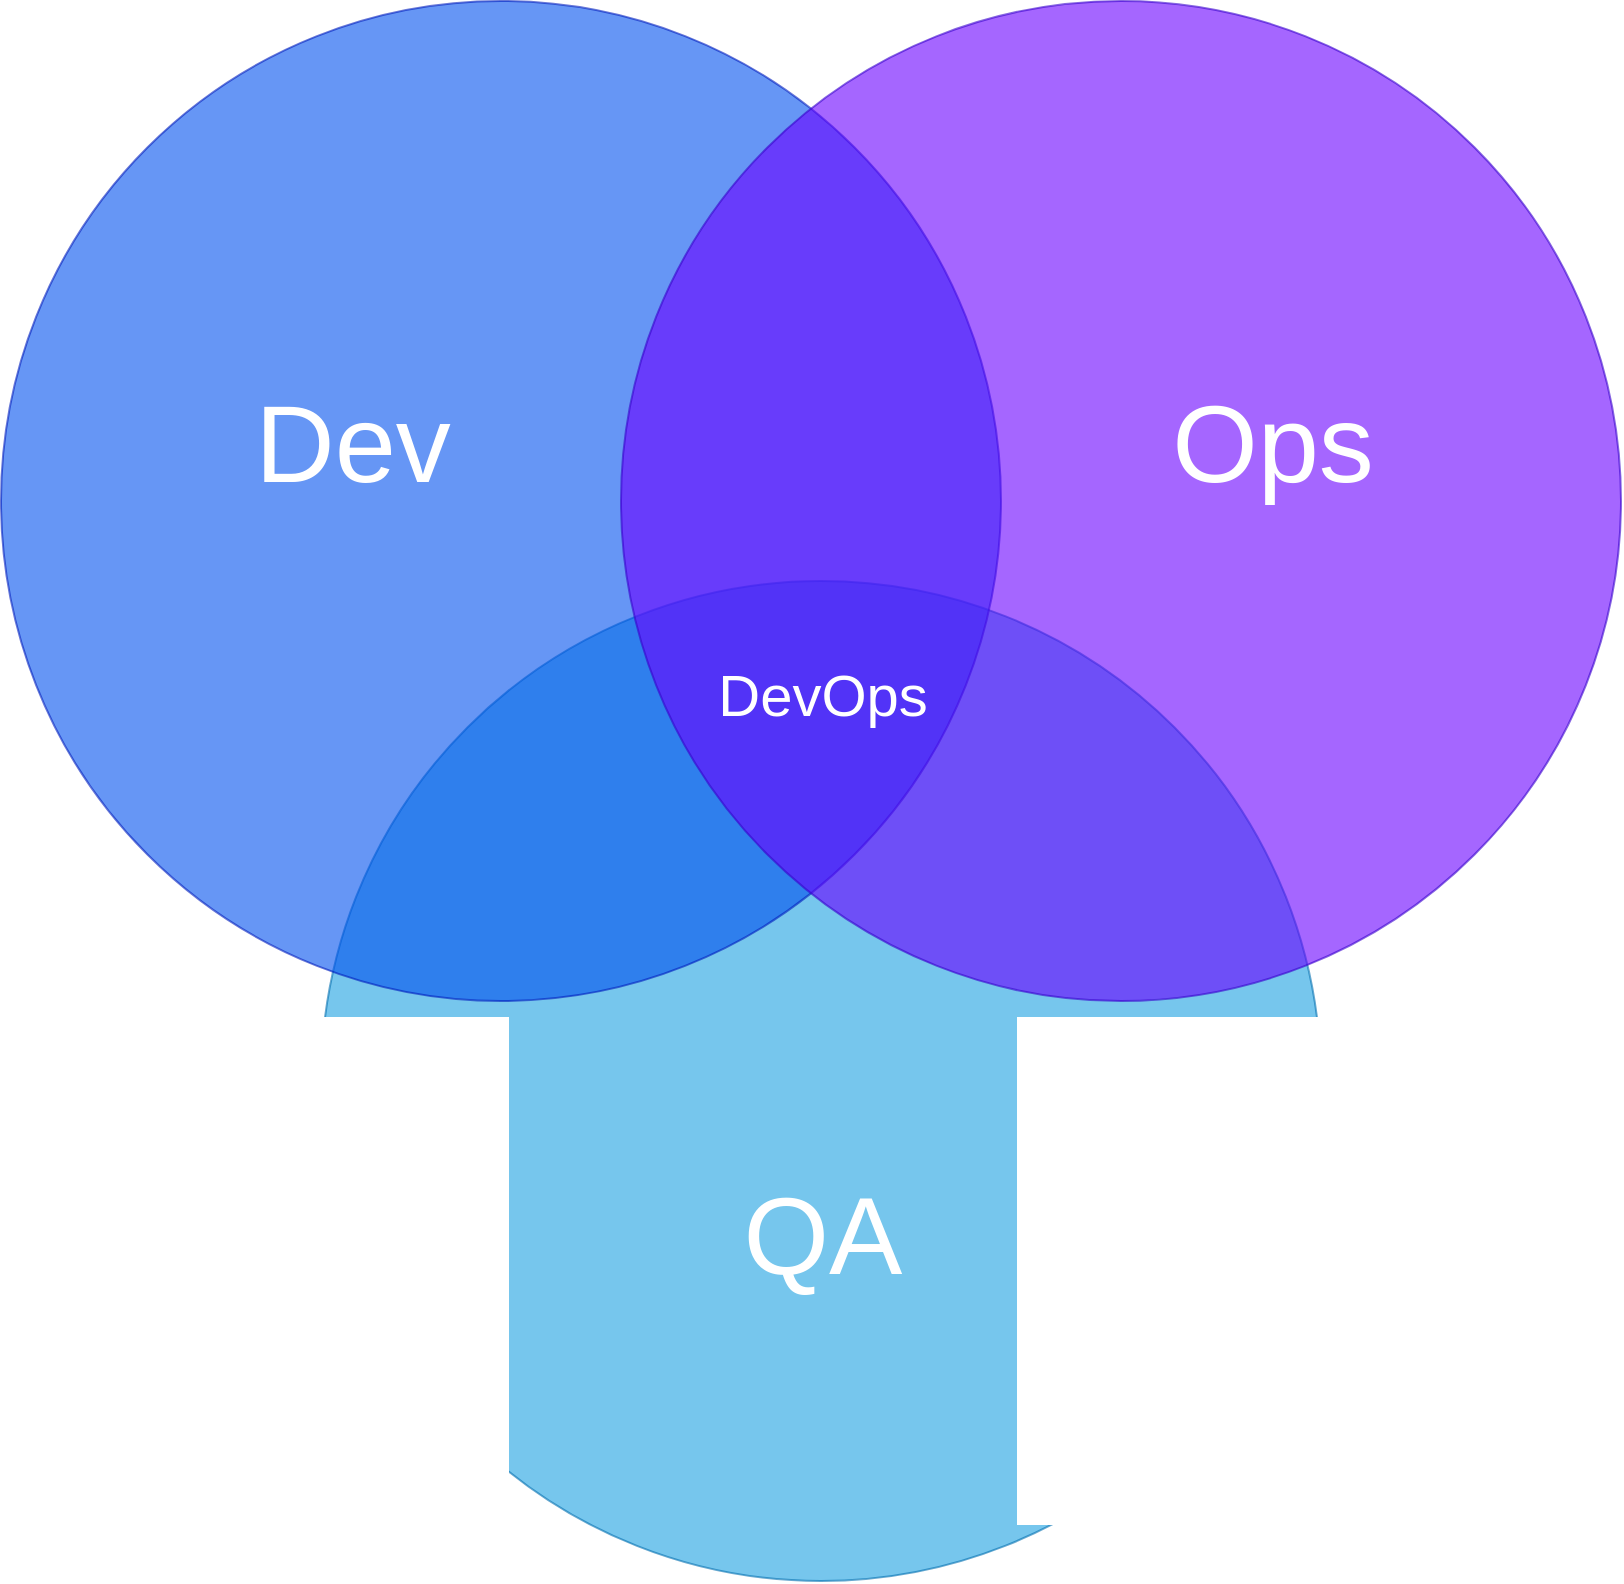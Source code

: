 <mxfile version="13.1.14" type="device"><diagram id="3228e29e-7158-1315-38df-8450db1d8a1d" name="Page-1"><mxGraphModel dx="1422" dy="740" grid="1" gridSize="10" guides="1" tooltips="1" connect="1" arrows="1" fold="1" page="1" pageScale="1" pageWidth="1169" pageHeight="827" background="#ffffff" math="0" shadow="0"><root><mxCell id="0"/><mxCell id="1" parent="0"/><mxCell id="21531" value="" style="ellipse;fillColor=#1ba1e2;strokeColor=#006EAF;html=1;fontColor=#ffffff;opacity=60;aspect=fixed;" parent="1" vertex="1"><mxGeometry x="339.5" y="308.5" width="500" height="500" as="geometry"/></mxCell><mxCell id="21532" value="" style="ellipse;fillColor=#0050ef;opacity=60;strokeColor=#001DBC;html=1;fontColor=#ffffff;" parent="1" vertex="1"><mxGeometry x="179.5" y="18.5" width="500" height="500" as="geometry"/></mxCell><mxCell id="21533" value="" style="ellipse;fillColor=#6a00ff;opacity=60;strokeColor=#3700CC;html=1;fontColor=#ffffff;" parent="1" vertex="1"><mxGeometry x="489.5" y="18.5" width="500" height="500" as="geometry"/></mxCell><mxCell id="21534" value="Dev" style="text;fontSize=55;align=center;verticalAlign=middle;html=1;fontColor=#FFFFFF;" parent="1" vertex="1"><mxGeometry x="260" y="203.5" width="190" height="70" as="geometry"/></mxCell><mxCell id="21535" value="&lt;font style=&quot;font-size: 55px&quot;&gt;Ops&lt;/font&gt;" style="text;fontSize=24;align=center;verticalAlign=middle;html=1;fontColor=#FFFFFF;" parent="1" vertex="1"><mxGeometry x="720" y="203.5" width="190" height="70" as="geometry"/></mxCell><mxCell id="21536" value="&lt;font style=&quot;font-size: 55px&quot;&gt;QA&lt;/font&gt;" style="text;fontSize=24;align=center;verticalAlign=middle;html=1;fontColor=#FFFFFF;" parent="1" vertex="1"><mxGeometry x="494.5" y="600" width="190" height="70" as="geometry"/></mxCell><mxCell id="21540" value="DevOps" style="text;align=center;html=1;fontColor=#FFFFFF;fontSize=29;" parent="1" vertex="1"><mxGeometry x="569.5" y="341.5" width="40" height="40" as="geometry"/></mxCell></root></mxGraphModel></diagram></mxfile>